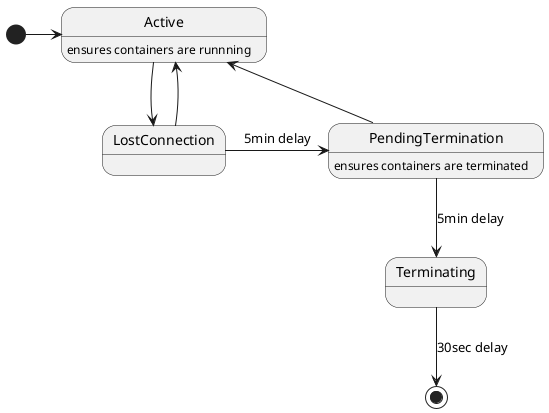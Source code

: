 ﻿@startuml
'https://plantuml.com/state-diagram

Active: ensures containers are runnning
state Active {
}

state LostConnection {
}

PendingTermination: ensures containers are terminated
state PendingTermination {
}


state Terminating {
}

[*] -> Active

Active --> LostConnection

LostConnection -> Active
LostConnection -> PendingTermination : 5min delay

PendingTermination -> Active
PendingTermination --> Terminating : 5min delay

Terminating --> [*] : 30sec delay

@enduml